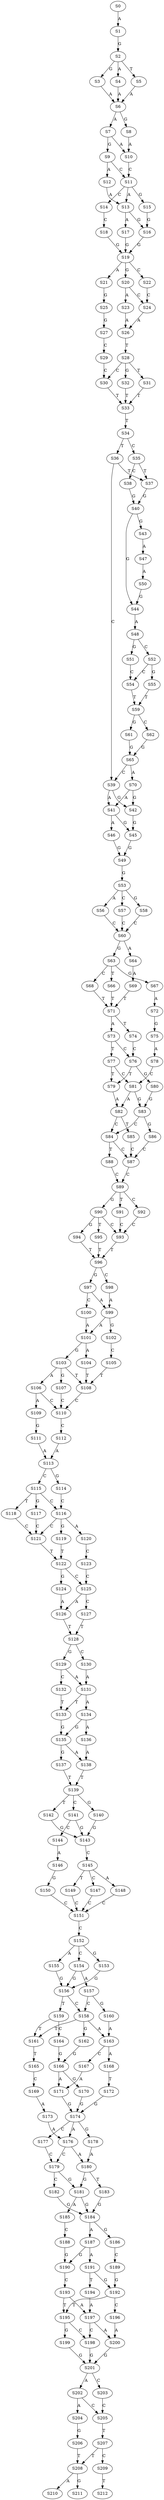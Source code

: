 strict digraph  {
	S0 -> S1 [ label = A ];
	S1 -> S2 [ label = G ];
	S2 -> S3 [ label = G ];
	S2 -> S4 [ label = A ];
	S2 -> S5 [ label = T ];
	S3 -> S6 [ label = A ];
	S4 -> S6 [ label = A ];
	S5 -> S6 [ label = A ];
	S6 -> S7 [ label = A ];
	S6 -> S8 [ label = G ];
	S7 -> S9 [ label = G ];
	S7 -> S10 [ label = A ];
	S8 -> S10 [ label = A ];
	S9 -> S11 [ label = C ];
	S9 -> S12 [ label = A ];
	S10 -> S11 [ label = C ];
	S11 -> S13 [ label = A ];
	S11 -> S14 [ label = C ];
	S11 -> S15 [ label = G ];
	S12 -> S13 [ label = A ];
	S13 -> S16 [ label = G ];
	S13 -> S17 [ label = A ];
	S14 -> S18 [ label = C ];
	S15 -> S16 [ label = G ];
	S16 -> S19 [ label = G ];
	S17 -> S19 [ label = G ];
	S18 -> S19 [ label = G ];
	S19 -> S20 [ label = G ];
	S19 -> S21 [ label = A ];
	S19 -> S22 [ label = C ];
	S20 -> S23 [ label = A ];
	S20 -> S24 [ label = C ];
	S21 -> S25 [ label = G ];
	S22 -> S24 [ label = C ];
	S23 -> S26 [ label = A ];
	S24 -> S26 [ label = A ];
	S25 -> S27 [ label = G ];
	S26 -> S28 [ label = T ];
	S27 -> S29 [ label = C ];
	S28 -> S30 [ label = C ];
	S28 -> S31 [ label = T ];
	S28 -> S32 [ label = G ];
	S29 -> S30 [ label = C ];
	S30 -> S33 [ label = T ];
	S31 -> S33 [ label = T ];
	S32 -> S33 [ label = T ];
	S33 -> S34 [ label = T ];
	S34 -> S35 [ label = C ];
	S34 -> S36 [ label = T ];
	S35 -> S37 [ label = T ];
	S35 -> S38 [ label = C ];
	S36 -> S37 [ label = T ];
	S36 -> S39 [ label = C ];
	S37 -> S40 [ label = G ];
	S38 -> S40 [ label = G ];
	S39 -> S41 [ label = A ];
	S39 -> S42 [ label = G ];
	S40 -> S43 [ label = G ];
	S40 -> S44 [ label = G ];
	S41 -> S45 [ label = G ];
	S41 -> S46 [ label = A ];
	S42 -> S45 [ label = G ];
	S43 -> S47 [ label = A ];
	S44 -> S48 [ label = A ];
	S45 -> S49 [ label = G ];
	S46 -> S49 [ label = G ];
	S47 -> S50 [ label = A ];
	S48 -> S51 [ label = G ];
	S48 -> S52 [ label = C ];
	S49 -> S53 [ label = G ];
	S50 -> S44 [ label = G ];
	S51 -> S54 [ label = C ];
	S52 -> S55 [ label = G ];
	S52 -> S54 [ label = C ];
	S53 -> S56 [ label = A ];
	S53 -> S57 [ label = C ];
	S53 -> S58 [ label = G ];
	S54 -> S59 [ label = T ];
	S55 -> S59 [ label = T ];
	S56 -> S60 [ label = C ];
	S57 -> S60 [ label = C ];
	S58 -> S60 [ label = C ];
	S59 -> S61 [ label = G ];
	S59 -> S62 [ label = C ];
	S60 -> S63 [ label = G ];
	S60 -> S64 [ label = A ];
	S61 -> S65 [ label = G ];
	S62 -> S65 [ label = G ];
	S63 -> S66 [ label = T ];
	S63 -> S67 [ label = G ];
	S63 -> S68 [ label = C ];
	S64 -> S69 [ label = A ];
	S65 -> S70 [ label = A ];
	S65 -> S39 [ label = C ];
	S66 -> S71 [ label = T ];
	S67 -> S72 [ label = A ];
	S68 -> S71 [ label = T ];
	S69 -> S71 [ label = T ];
	S70 -> S42 [ label = G ];
	S70 -> S41 [ label = A ];
	S71 -> S73 [ label = A ];
	S71 -> S74 [ label = T ];
	S72 -> S75 [ label = G ];
	S73 -> S76 [ label = C ];
	S73 -> S77 [ label = T ];
	S74 -> S76 [ label = C ];
	S75 -> S78 [ label = A ];
	S76 -> S79 [ label = T ];
	S76 -> S80 [ label = G ];
	S77 -> S81 [ label = C ];
	S77 -> S79 [ label = T ];
	S78 -> S81 [ label = C ];
	S79 -> S82 [ label = A ];
	S80 -> S83 [ label = G ];
	S81 -> S83 [ label = G ];
	S81 -> S82 [ label = A ];
	S82 -> S84 [ label = C ];
	S82 -> S85 [ label = T ];
	S83 -> S84 [ label = C ];
	S83 -> S86 [ label = G ];
	S84 -> S87 [ label = C ];
	S84 -> S88 [ label = T ];
	S85 -> S87 [ label = C ];
	S86 -> S87 [ label = C ];
	S87 -> S89 [ label = C ];
	S88 -> S89 [ label = C ];
	S89 -> S90 [ label = G ];
	S89 -> S91 [ label = T ];
	S89 -> S92 [ label = C ];
	S90 -> S93 [ label = C ];
	S90 -> S94 [ label = G ];
	S90 -> S95 [ label = T ];
	S91 -> S93 [ label = C ];
	S92 -> S93 [ label = C ];
	S93 -> S96 [ label = T ];
	S94 -> S96 [ label = T ];
	S95 -> S96 [ label = T ];
	S96 -> S97 [ label = G ];
	S96 -> S98 [ label = C ];
	S97 -> S99 [ label = A ];
	S97 -> S100 [ label = C ];
	S98 -> S99 [ label = A ];
	S99 -> S101 [ label = A ];
	S99 -> S102 [ label = G ];
	S100 -> S101 [ label = A ];
	S101 -> S103 [ label = G ];
	S101 -> S104 [ label = A ];
	S102 -> S105 [ label = C ];
	S103 -> S106 [ label = A ];
	S103 -> S107 [ label = G ];
	S103 -> S108 [ label = T ];
	S104 -> S108 [ label = T ];
	S105 -> S108 [ label = T ];
	S106 -> S109 [ label = A ];
	S106 -> S110 [ label = C ];
	S107 -> S110 [ label = C ];
	S108 -> S110 [ label = C ];
	S109 -> S111 [ label = G ];
	S110 -> S112 [ label = C ];
	S111 -> S113 [ label = A ];
	S112 -> S113 [ label = A ];
	S113 -> S114 [ label = G ];
	S113 -> S115 [ label = C ];
	S114 -> S116 [ label = C ];
	S115 -> S117 [ label = G ];
	S115 -> S116 [ label = C ];
	S115 -> S118 [ label = T ];
	S116 -> S119 [ label = G ];
	S116 -> S120 [ label = A ];
	S116 -> S121 [ label = C ];
	S117 -> S121 [ label = C ];
	S118 -> S121 [ label = C ];
	S119 -> S122 [ label = T ];
	S120 -> S123 [ label = C ];
	S121 -> S122 [ label = T ];
	S122 -> S124 [ label = G ];
	S122 -> S125 [ label = C ];
	S123 -> S125 [ label = C ];
	S124 -> S126 [ label = A ];
	S125 -> S127 [ label = C ];
	S125 -> S126 [ label = A ];
	S126 -> S128 [ label = T ];
	S127 -> S128 [ label = T ];
	S128 -> S129 [ label = G ];
	S128 -> S130 [ label = C ];
	S129 -> S131 [ label = A ];
	S129 -> S132 [ label = C ];
	S130 -> S131 [ label = A ];
	S131 -> S133 [ label = T ];
	S131 -> S134 [ label = A ];
	S132 -> S133 [ label = T ];
	S133 -> S135 [ label = G ];
	S134 -> S135 [ label = G ];
	S134 -> S136 [ label = A ];
	S135 -> S137 [ label = G ];
	S135 -> S138 [ label = A ];
	S136 -> S138 [ label = A ];
	S137 -> S139 [ label = T ];
	S138 -> S139 [ label = T ];
	S139 -> S140 [ label = G ];
	S139 -> S141 [ label = C ];
	S139 -> S142 [ label = T ];
	S140 -> S143 [ label = G ];
	S141 -> S143 [ label = G ];
	S141 -> S144 [ label = C ];
	S142 -> S143 [ label = G ];
	S143 -> S145 [ label = C ];
	S144 -> S146 [ label = A ];
	S145 -> S147 [ label = C ];
	S145 -> S148 [ label = A ];
	S145 -> S149 [ label = T ];
	S146 -> S150 [ label = G ];
	S147 -> S151 [ label = C ];
	S148 -> S151 [ label = C ];
	S149 -> S151 [ label = C ];
	S150 -> S151 [ label = C ];
	S151 -> S152 [ label = C ];
	S152 -> S153 [ label = G ];
	S152 -> S154 [ label = C ];
	S152 -> S155 [ label = A ];
	S153 -> S156 [ label = G ];
	S154 -> S157 [ label = A ];
	S154 -> S156 [ label = G ];
	S155 -> S156 [ label = G ];
	S156 -> S158 [ label = C ];
	S156 -> S159 [ label = T ];
	S157 -> S158 [ label = C ];
	S157 -> S160 [ label = G ];
	S158 -> S161 [ label = T ];
	S158 -> S162 [ label = G ];
	S158 -> S163 [ label = A ];
	S159 -> S164 [ label = C ];
	S159 -> S161 [ label = T ];
	S160 -> S163 [ label = A ];
	S161 -> S165 [ label = T ];
	S162 -> S166 [ label = G ];
	S163 -> S167 [ label = C ];
	S163 -> S168 [ label = A ];
	S164 -> S166 [ label = G ];
	S165 -> S169 [ label = C ];
	S166 -> S170 [ label = G ];
	S166 -> S171 [ label = A ];
	S167 -> S171 [ label = A ];
	S168 -> S172 [ label = T ];
	S169 -> S173 [ label = A ];
	S170 -> S174 [ label = G ];
	S171 -> S174 [ label = G ];
	S172 -> S174 [ label = G ];
	S173 -> S176 [ label = A ];
	S174 -> S176 [ label = A ];
	S174 -> S177 [ label = C ];
	S174 -> S178 [ label = G ];
	S176 -> S179 [ label = C ];
	S176 -> S180 [ label = A ];
	S177 -> S179 [ label = C ];
	S178 -> S180 [ label = A ];
	S179 -> S181 [ label = G ];
	S179 -> S182 [ label = C ];
	S180 -> S183 [ label = T ];
	S180 -> S181 [ label = G ];
	S181 -> S184 [ label = G ];
	S181 -> S185 [ label = A ];
	S182 -> S184 [ label = G ];
	S183 -> S184 [ label = G ];
	S184 -> S186 [ label = G ];
	S184 -> S187 [ label = A ];
	S185 -> S188 [ label = C ];
	S186 -> S189 [ label = C ];
	S187 -> S190 [ label = G ];
	S187 -> S191 [ label = A ];
	S188 -> S190 [ label = G ];
	S189 -> S192 [ label = G ];
	S190 -> S193 [ label = C ];
	S191 -> S192 [ label = G ];
	S191 -> S194 [ label = T ];
	S192 -> S195 [ label = T ];
	S192 -> S196 [ label = C ];
	S193 -> S195 [ label = T ];
	S193 -> S197 [ label = A ];
	S194 -> S197 [ label = A ];
	S195 -> S198 [ label = C ];
	S195 -> S199 [ label = G ];
	S196 -> S200 [ label = A ];
	S197 -> S198 [ label = C ];
	S197 -> S200 [ label = A ];
	S198 -> S201 [ label = G ];
	S199 -> S201 [ label = G ];
	S200 -> S201 [ label = G ];
	S201 -> S202 [ label = A ];
	S201 -> S203 [ label = C ];
	S202 -> S204 [ label = A ];
	S202 -> S205 [ label = C ];
	S203 -> S205 [ label = C ];
	S204 -> S206 [ label = G ];
	S205 -> S207 [ label = T ];
	S206 -> S208 [ label = T ];
	S207 -> S209 [ label = C ];
	S207 -> S208 [ label = T ];
	S208 -> S210 [ label = A ];
	S208 -> S211 [ label = G ];
	S209 -> S212 [ label = T ];
}
